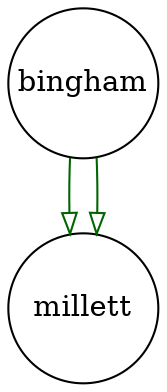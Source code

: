 digraph partagr_bingham_millett { 
 K=0.6 
 "bingham" -> { "millett" } [color="darkgreen", arrowhead="onormal", penwidth=1, href="#57"]; 
 "bingham" -> { "millett" } [color="darkgreen", arrowhead="onormal", penwidth=1, href="#61"]; 
 "bingham" [shape="circle", fixedsize="true", height=1, width=1, style="filled", fillcolor="white", href="#bingham"]; 
 "millett" [shape="circle", fixedsize="true", height=1, width=1, style="filled", fillcolor="white", href="#millett"]; 

}
